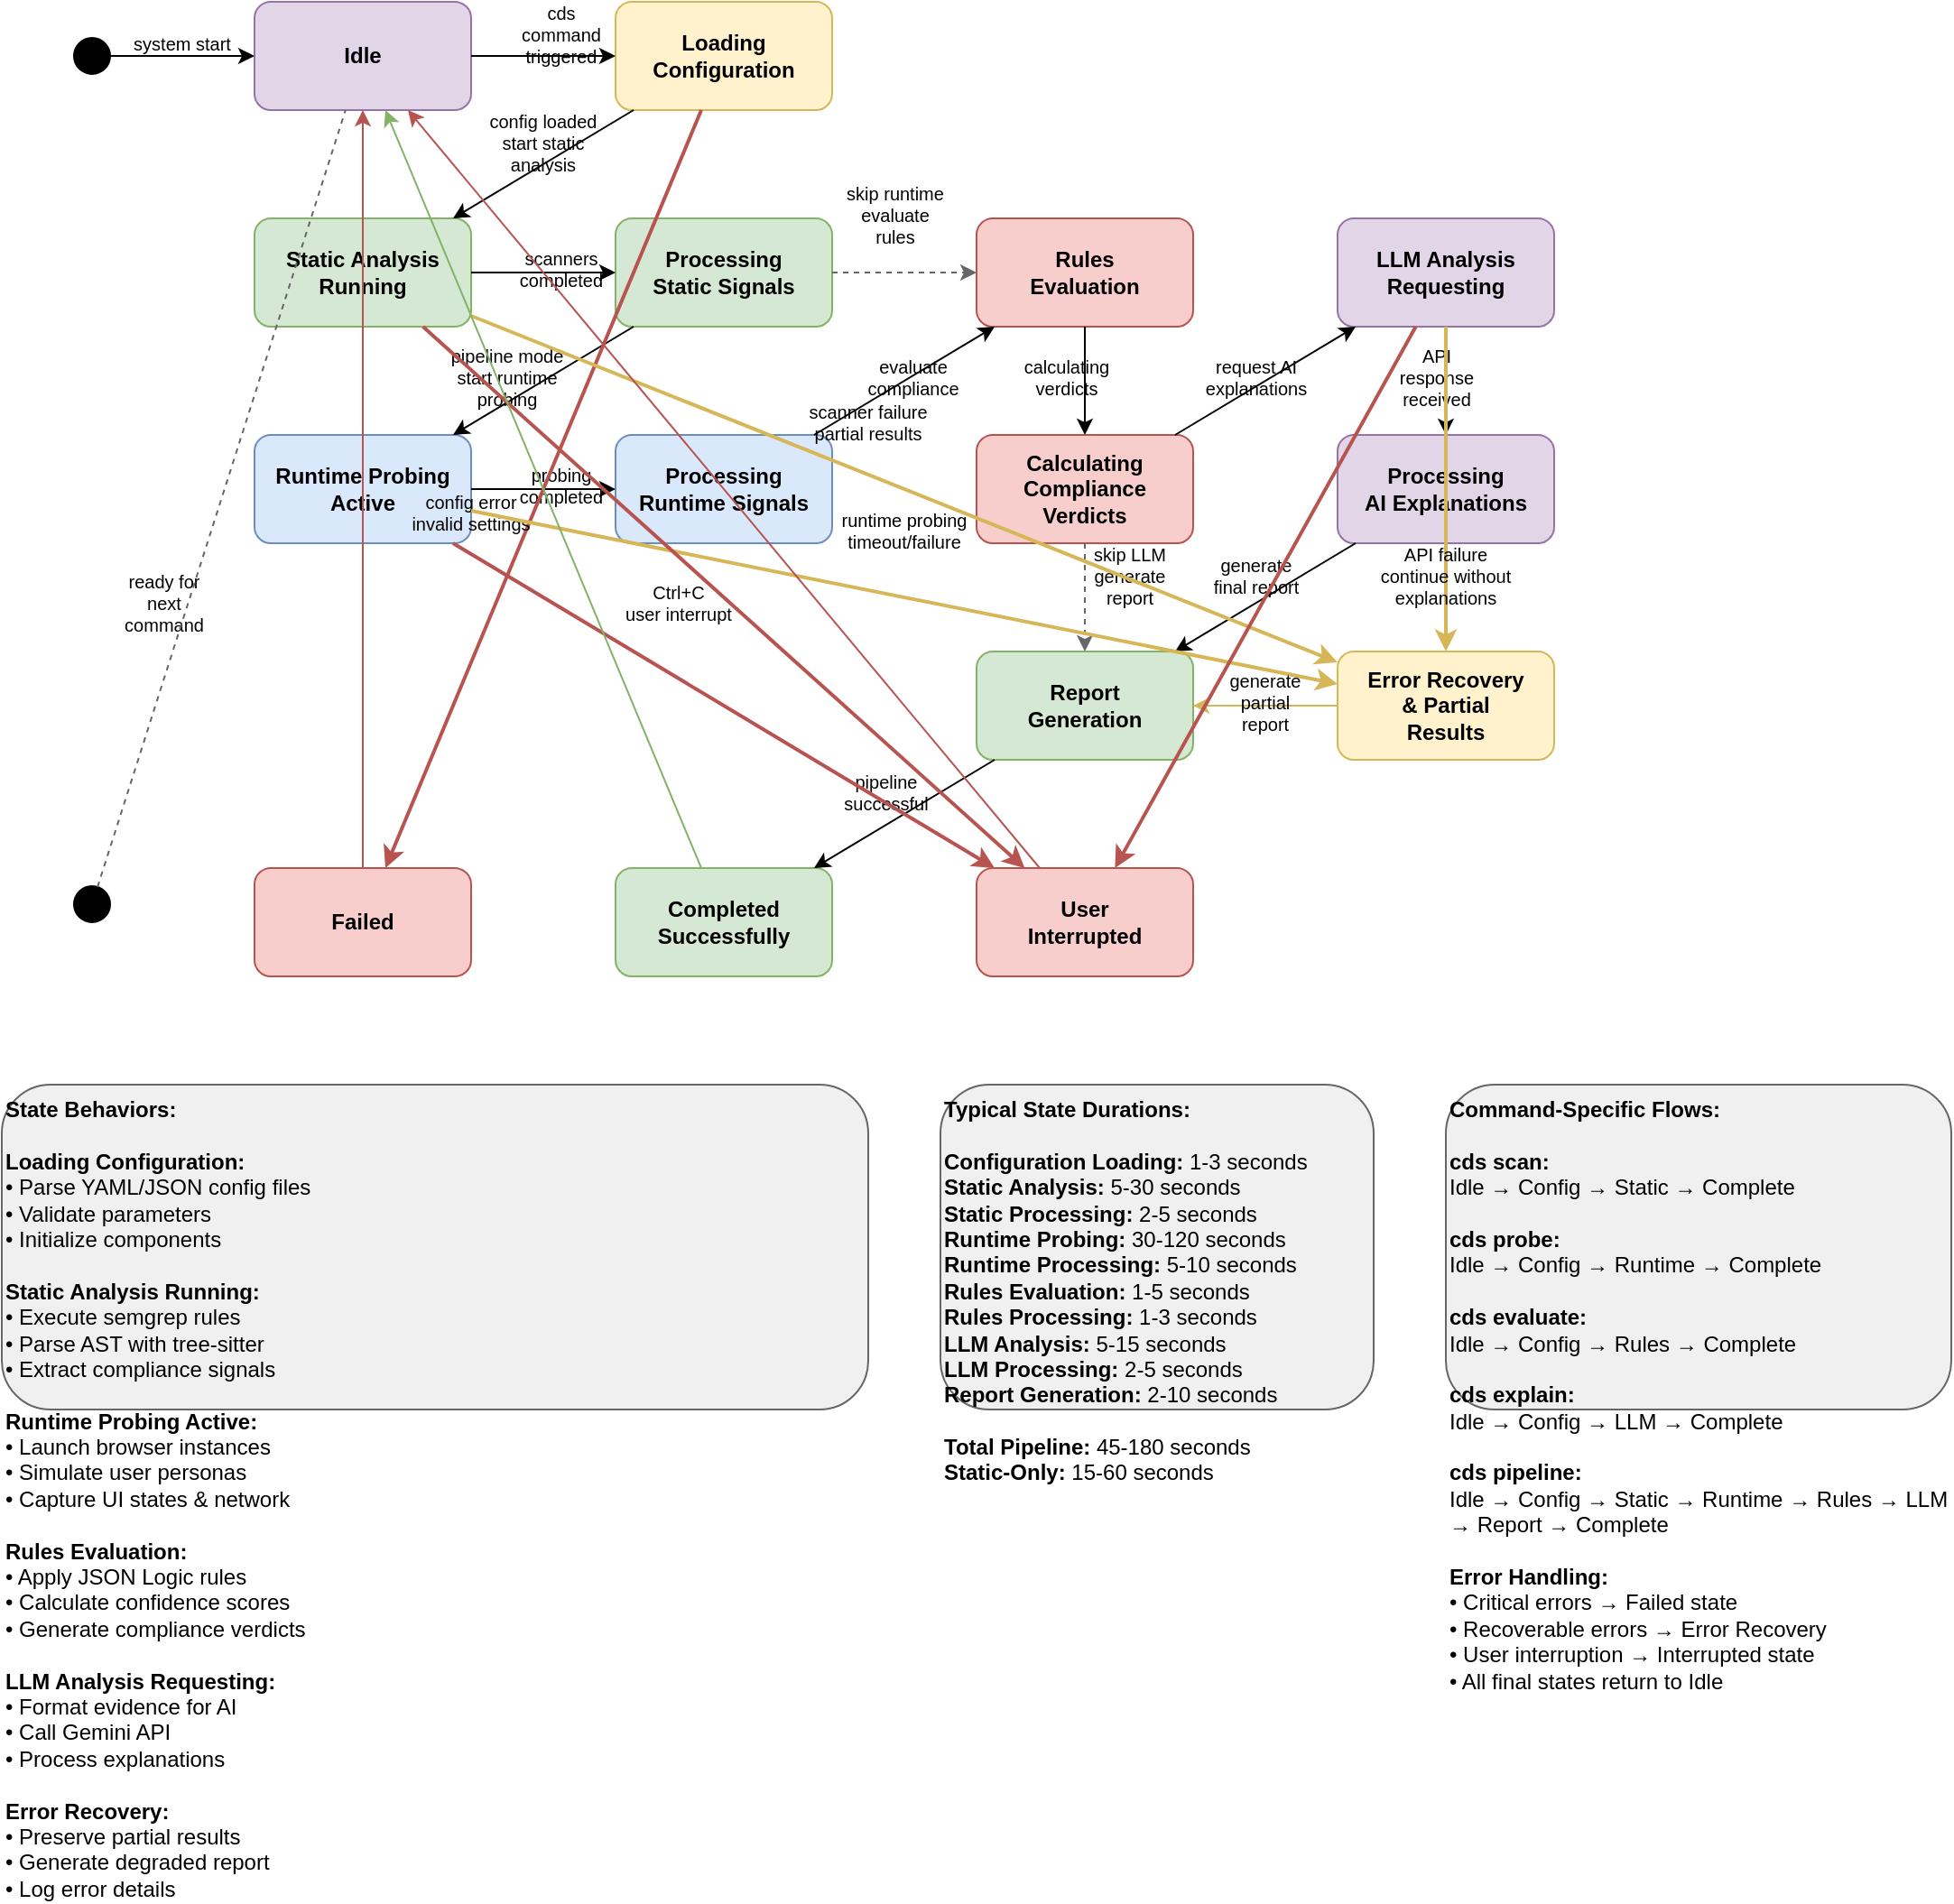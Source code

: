 <mxfile version="24.7.17">
  <diagram name="CDS Pipeline State Machine" id="state_diagram">
    <mxGraphModel dx="1422" dy="794" grid="1" gridSize="10" guides="1" tooltips="1" connect="1" arrows="1" fold="1" page="1" pageScale="1" pageWidth="1169" pageHeight="827" math="0" shadow="0">
      <root>
        <mxCell id="0" />
        <mxCell id="1" parent="0" />
        
        <!-- Initial State -->
        <mxCell id="initial" value="" style="ellipse;fillColor=#000000;strokeColor=#000000;" vertex="1" parent="1">
          <mxGeometry x="100" y="100" width="20" height="20" as="geometry" />
        </mxCell>
        
        <!-- Idle State -->
        <mxCell id="idle" value="Idle" style="rounded=1;whiteSpace=wrap;html=1;fillColor=#e1d5e7;strokeColor=#9673a6;fontStyle=1;" vertex="1" parent="1">
          <mxGeometry x="200" y="80" width="120" height="60" as="geometry" />
        </mxCell>
        
        <!-- Configuration Loading State -->
        <mxCell id="loading_config" value="Loading&#10;Configuration" style="rounded=1;whiteSpace=wrap;html=1;fillColor=#fff2cc;strokeColor=#d6b656;fontStyle=1;" vertex="1" parent="1">
          <mxGeometry x="400" y="80" width="120" height="60" as="geometry" />
        </mxCell>
        
        <!-- Static Analysis States -->
        <mxCell id="scanning" value="Static Analysis&#10;Running" style="rounded=1;whiteSpace=wrap;html=1;fillColor=#d5e8d4;strokeColor=#82b366;fontStyle=1;" vertex="1" parent="1">
          <mxGeometry x="200" y="200" width="120" height="60" as="geometry" />
        </mxCell>
        
        <mxCell id="scan_processing" value="Processing&#10;Static Signals" style="rounded=1;whiteSpace=wrap;html=1;fillColor=#d5e8d4;strokeColor=#82b366;fontStyle=1;" vertex="1" parent="1">
          <mxGeometry x="400" y="200" width="120" height="60" as="geometry" />
        </mxCell>
        
        <!-- Runtime Probing States -->
        <mxCell id="probing" value="Runtime Probing&#10;Active" style="rounded=1;whiteSpace=wrap;html=1;fillColor=#dae8fc;strokeColor=#6c8ebf;fontStyle=1;" vertex="1" parent="1">
          <mxGeometry x="200" y="320" width="120" height="60" as="geometry" />
        </mxCell>
        
        <mxCell id="probe_processing" value="Processing&#10;Runtime Signals" style="rounded=1;whiteSpace=wrap;html=1;fillColor=#dae8fc;strokeColor=#6c8ebf;fontStyle=1;" vertex="1" parent="1">
          <mxGeometry x="400" y="320" width="120" height="60" as="geometry" />
        </mxCell>
        
        <!-- Rules Evaluation States -->
        <mxCell id="evaluating" value="Rules&#10;Evaluation" style="rounded=1;whiteSpace=wrap;html=1;fillColor=#f8cecc;strokeColor=#b85450;fontStyle=1;" vertex="1" parent="1">
          <mxGeometry x="600" y="200" width="120" height="60" as="geometry" />
        </mxCell>
        
        <mxCell id="rule_processing" value="Calculating&#10;Compliance&#10;Verdicts" style="rounded=1;whiteSpace=wrap;html=1;fillColor=#f8cecc;strokeColor=#b85450;fontStyle=1;" vertex="1" parent="1">
          <mxGeometry x="600" y="320" width="120" height="60" as="geometry" />
        </mxCell>
        
        <!-- LLM Analysis States -->
        <mxCell id="llm_analysis" value="LLM Analysis&#10;Requesting" style="rounded=1;whiteSpace=wrap;html=1;fillColor=#e1d5e7;strokeColor=#9673a6;fontStyle=1;" vertex="1" parent="1">
          <mxGeometry x="800" y="200" width="120" height="60" as="geometry" />
        </mxCell>
        
        <mxCell id="llm_processing" value="Processing&#10;AI Explanations" style="rounded=1;whiteSpace=wrap;html=1;fillColor=#e1d5e7;strokeColor=#9673a6;fontStyle=1;" vertex="1" parent="1">
          <mxGeometry x="800" y="320" width="120" height="60" as="geometry" />
        </mxCell>
        
        <!-- Report Generation States -->
        <mxCell id="reporting" value="Report&#10;Generation" style="rounded=1;whiteSpace=wrap;html=1;fillColor=#d5e8d4;strokeColor=#82b366;fontStyle=1;" vertex="1" parent="1">
          <mxGeometry x="600" y="440" width="120" height="60" as="geometry" />
        </mxCell>
        
        <!-- Final States -->
        <mxCell id="completed" value="Completed&#10;Successfully" style="rounded=1;whiteSpace=wrap;html=1;fillColor=#d5e8d4;strokeColor=#82b366;fontStyle=1;" vertex="1" parent="1">
          <mxGeometry x="400" y="560" width="120" height="60" as="geometry" />
        </mxCell>
        
        <mxCell id="failed" value="Failed" style="rounded=1;whiteSpace=wrap;html=1;fillColor=#f8cecc;strokeColor=#b85450;fontStyle=1;" vertex="1" parent="1">
          <mxGeometry x="200" y="560" width="120" height="60" as="geometry" />
        </mxCell>
        
        <!-- Error Recovery State -->
        <mxCell id="error_recovery" value="Error Recovery&#10;&amp; Partial&#10;Results" style="rounded=1;whiteSpace=wrap;html=1;fillColor=#fff2cc;strokeColor=#d6b656;fontStyle=1;" vertex="1" parent="1">
          <mxGeometry x="800" y="440" width="120" height="60" as="geometry" />
        </mxCell>
        
        <!-- Interruption Handling -->
        <mxCell id="interrupted" value="User&#10;Interrupted" style="rounded=1;whiteSpace=wrap;html=1;fillColor=#f8cecc;strokeColor=#b85450;fontStyle=1;" vertex="1" parent="1">
          <mxGeometry x="600" y="560" width="120" height="60" as="geometry" />
        </mxCell>
        
        <!-- State Transitions -->
        
        <!-- Initial to Idle -->
        <mxCell id="init_to_idle" style="endArrow=classic;html=1;rounded=0;" edge="1" parent="1" source="initial" target="idle">
          <mxGeometry width="50" height="50" relative="1" as="geometry">
            <mxPoint x="400" y="300" as="sourcePoint" />
            <mxPoint x="450" y="250" as="targetPoint" />
          </mxGeometry>
        </mxCell>
        <mxCell id="init_to_idle_label" value="system start" style="text;html=1;strokeColor=none;fillColor=none;align=center;verticalAlign=middle;whiteSpace=wrap;rounded=0;fontSize=10;" vertex="1" parent="1">
          <mxGeometry x="130" y="95" width="60" height="15" as="geometry" />
        </mxCell>
        
        <!-- Command Trigger -->
        <mxCell id="idle_to_config" style="endArrow=classic;html=1;rounded=0;" edge="1" parent="1" source="idle" target="loading_config">
          <mxGeometry width="50" height="50" relative="1" as="geometry">
            <mxPoint x="400" y="300" as="sourcePoint" />
            <mxPoint x="450" y="250" as="targetPoint" />
          </mxGeometry>
        </mxCell>
        <mxCell id="idle_to_config_label" value="cds command&#10;triggered" style="text;html=1;strokeColor=none;fillColor=none;align=center;verticalAlign=middle;whiteSpace=wrap;rounded=0;fontSize=10;" vertex="1" parent="1">
          <mxGeometry x="340" y="85" width="60" height="25" as="geometry" />
        </mxCell>
        
        <!-- Config to Scanning -->
        <mxCell id="config_to_scan" style="endArrow=classic;html=1;rounded=0;" edge="1" parent="1" source="loading_config" target="scanning">
          <mxGeometry width="50" height="50" relative="1" as="geometry">
            <mxPoint x="400" y="300" as="sourcePoint" />
            <mxPoint x="450" y="250" as="targetPoint" />
          </mxGeometry>
        </mxCell>
        <mxCell id="config_to_scan_label" value="config loaded&#10;start static analysis" style="text;html=1;strokeColor=none;fillColor=none;align=center;verticalAlign=middle;whiteSpace=wrap;rounded=0;fontSize=10;" vertex="1" parent="1">
          <mxGeometry x="320" y="145" width="80" height="25" as="geometry" />
        </mxCell>
        
        <!-- Scanning Progression -->
        <mxCell id="scan_to_processing" style="endArrow=classic;html=1;rounded=0;" edge="1" parent="1" source="scanning" target="scan_processing">
          <mxGeometry width="50" height="50" relative="1" as="geometry">
            <mxPoint x="400" y="300" as="sourcePoint" />
            <mxPoint x="450" y="250" as="targetPoint" />
          </mxGeometry>
        </mxCell>
        <mxCell id="scan_to_processing_label" value="scanners&#10;completed" style="text;html=1;strokeColor=none;fillColor=none;align=center;verticalAlign=middle;whiteSpace=wrap;rounded=0;fontSize=10;" vertex="1" parent="1">
          <mxGeometry x="340" y="215" width="60" height="25" as="geometry" />
        </mxCell>
        
        <!-- Static to Runtime (Pipeline mode) -->
        <mxCell id="scan_to_probe" style="endArrow=classic;html=1;rounded=0;" edge="1" parent="1" source="scan_processing" target="probing">
          <mxGeometry width="50" height="50" relative="1" as="geometry">
            <mxPoint x="400" y="300" as="sourcePoint" />
            <mxPoint x="450" y="250" as="targetPoint" />
          </mxGeometry>
        </mxCell>
        <mxCell id="scan_to_probe_label" value="pipeline mode&#10;start runtime&#10;probing" style="text;html=1;strokeColor=none;fillColor=none;align=center;verticalAlign=middle;whiteSpace=wrap;rounded=0;fontSize=10;" vertex="1" parent="1">
          <mxGeometry x="305" y="270" width="70" height="35" as="geometry" />
        </mxCell>
        
        <!-- Runtime Probing Progression -->
        <mxCell id="probe_to_processing" style="endArrow=classic;html=1;rounded=0;" edge="1" parent="1" source="probing" target="probe_processing">
          <mxGeometry width="50" height="50" relative="1" as="geometry">
            <mxPoint x="400" y="300" as="sourcePoint" />
            <mxPoint x="450" y="250" as="targetPoint" />
          </mxGeometry>
        </mxCell>
        <mxCell id="probe_to_processing_label" value="probing&#10;completed" style="text;html=1;strokeColor=none;fillColor=none;align=center;verticalAlign=middle;whiteSpace=wrap;rounded=0;fontSize=10;" vertex="1" parent="1">
          <mxGeometry x="340" y="335" width="60" height="25" as="geometry" />
        </mxCell>
        
        <!-- Static to Rules (Skip Runtime) -->
        <mxCell id="scan_to_rules" style="endArrow=classic;html=1;rounded=0;strokeColor=#666666;strokeWidth=1;dashed=1;" edge="1" parent="1" source="scan_processing" target="evaluating">
          <mxGeometry width="50" height="50" relative="1" as="geometry">
            <mxPoint x="400" y="300" as="sourcePoint" />
            <mxPoint x="450" y="250" as="targetPoint" />
          </mxGeometry>
        </mxCell>
        <mxCell id="scan_to_rules_label" value="skip runtime&#10;evaluate rules" style="text;html=1;strokeColor=none;fillColor=none;align=center;verticalAlign=middle;whiteSpace=wrap;rounded=0;fontSize=10;" vertex="1" parent="1">
          <mxGeometry x="525" y="185" width="60" height="25" as="geometry" />
        </mxCell>
        
        <!-- Runtime to Rules -->
        <mxCell id="probe_to_rules" style="endArrow=classic;html=1;rounded=0;" edge="1" parent="1" source="probe_processing" target="evaluating">
          <mxGeometry width="50" height="50" relative="1" as="geometry">
            <mxPoint x="400" y="300" as="sourcePoint" />
            <mxPoint x="450" y="250" as="targetPoint" />
          </mxGeometry>
        </mxCell>
        <mxCell id="probe_to_rules_label" value="evaluate&#10;compliance" style="text;html=1;strokeColor=none;fillColor=none;align=center;verticalAlign=middle;whiteSpace=wrap;rounded=0;fontSize=10;" vertex="1" parent="1">
          <mxGeometry x="540" y="275" width="50" height="25" as="geometry" />
        </mxCell>
        
        <!-- Rules Processing -->
        <mxCell id="rules_to_processing" style="endArrow=classic;html=1;rounded=0;" edge="1" parent="1" source="evaluating" target="rule_processing">
          <mxGeometry width="50" height="50" relative="1" as="geometry">
            <mxPoint x="400" y="300" as="sourcePoint" />
            <mxPoint x="450" y="250" as="targetPoint" />
          </mxGeometry>
        </mxCell>
        <mxCell id="rules_to_processing_label" value="calculating&#10;verdicts" style="text;html=1;strokeColor=none;fillColor=none;align=center;verticalAlign=middle;whiteSpace=wrap;rounded=0;fontSize=10;" vertex="1" parent="1">
          <mxGeometry x="625" y="275" width="50" height="25" as="geometry" />
        </mxCell>
        
        <!-- Rules to LLM -->
        <mxCell id="rules_to_llm" style="endArrow=classic;html=1;rounded=0;" edge="1" parent="1" source="rule_processing" target="llm_analysis">
          <mxGeometry width="50" height="50" relative="1" as="geometry">
            <mxPoint x="400" y="300" as="sourcePoint" />
            <mxPoint x="450" y="250" as="targetPoint" />
          </mxGeometry>
        </mxCell>
        <mxCell id="rules_to_llm_label" value="request AI&#10;explanations" style="text;html=1;strokeColor=none;fillColor=none;align=center;verticalAlign=middle;whiteSpace=wrap;rounded=0;fontSize=10;" vertex="1" parent="1">
          <mxGeometry x="725" y="275" width="60" height="25" as="geometry" />
        </mxCell>
        
        <!-- Rules to Report (Skip LLM) -->
        <mxCell id="rules_to_report" style="endArrow=classic;html=1;rounded=0;strokeColor=#666666;strokeWidth=1;dashed=1;" edge="1" parent="1" source="rule_processing" target="reporting">
          <mxGeometry width="50" height="50" relative="1" as="geometry">
            <mxPoint x="400" y="300" as="sourcePoint" />
            <mxPoint x="450" y="250" as="targetPoint" />
          </mxGeometry>
        </mxCell>
        <mxCell id="rules_to_report_label" value="skip LLM&#10;generate report" style="text;html=1;strokeColor=none;fillColor=none;align=center;verticalAlign=middle;whiteSpace=wrap;rounded=0;fontSize=10;" vertex="1" parent="1">
          <mxGeometry x="655" y="385" width="60" height="25" as="geometry" />
        </mxCell>
        
        <!-- LLM Processing -->
        <mxCell id="llm_to_processing" style="endArrow=classic;html=1;rounded=0;" edge="1" parent="1" source="llm_analysis" target="llm_processing">
          <mxGeometry width="50" height="50" relative="1" as="geometry">
            <mxPoint x="400" y="300" as="sourcePoint" />
            <mxPoint x="450" y="250" as="targetPoint" />
          </mxGeometry>
        </mxCell>
        <mxCell id="llm_to_processing_label" value="API response&#10;received" style="text;html=1;strokeColor=none;fillColor=none;align=center;verticalAlign=middle;whiteSpace=wrap;rounded=0;fontSize=10;" vertex="1" parent="1">
          <mxGeometry x="825" y="275" width="60" height="25" as="geometry" />
        </mxCell>
        
        <!-- LLM to Report -->
        <mxCell id="llm_to_report" style="endArrow=classic;html=1;rounded=0;" edge="1" parent="1" source="llm_processing" target="reporting">
          <mxGeometry width="50" height="50" relative="1" as="geometry">
            <mxPoint x="400" y="300" as="sourcePoint" />
            <mxPoint x="450" y="250" as="targetPoint" />
          </mxGeometry>
        </mxCell>
        <mxCell id="llm_to_report_label" value="generate&#10;final report" style="text;html=1;strokeColor=none;fillColor=none;align=center;verticalAlign=middle;whiteSpace=wrap;rounded=0;fontSize=10;" vertex="1" parent="1">
          <mxGeometry x="725" y="385" width="60" height="25" as="geometry" />
        </mxCell>
        
        <!-- Report to Completion -->
        <mxCell id="report_to_completed" style="endArrow=classic;html=1;rounded=0;" edge="1" parent="1" source="reporting" target="completed">
          <mxGeometry width="50" height="50" relative="1" as="geometry">
            <mxPoint x="400" y="300" as="sourcePoint" />
            <mxPoint x="450" y="250" as="targetPoint" />
          </mxGeometry>
        </mxCell>
        <mxCell id="report_to_completed_label" value="pipeline&#10;successful" style="text;html=1;strokeColor=none;fillColor=none;align=center;verticalAlign=middle;whiteSpace=wrap;rounded=0;fontSize=10;" vertex="1" parent="1">
          <mxGeometry x="520" y="505" width="60" height="25" as="geometry" />
        </mxCell>
        
        <!-- Error Transitions -->
        
        <!-- Config Error -->
        <mxCell id="config_error" style="endArrow=classic;html=1;rounded=0;strokeColor=#b85450;strokeWidth=2;" edge="1" parent="1" source="loading_config" target="failed">
          <mxGeometry width="50" height="50" relative="1" as="geometry">
            <mxPoint x="400" y="300" as="sourcePoint" />
            <mxPoint x="450" y="250" as="targetPoint" />
          </mxGeometry>
        </mxCell>
        <mxCell id="config_error_label" value="config error&#10;invalid settings" style="text;html=1;strokeColor=none;fillColor=none;align=center;verticalAlign=middle;whiteSpace=wrap;rounded=0;fontSize=10;color=#b85450;" vertex="1" parent="1">
          <mxGeometry x="280" y="350" width="80" height="25" as="geometry" />
        </mxCell>
        
        <!-- Scanning Error to Recovery -->
        <mxCell id="scan_error" style="endArrow=classic;html=1;rounded=0;strokeColor=#d6b656;strokeWidth=2;" edge="1" parent="1" source="scanning" target="error_recovery">
          <mxGeometry width="50" height="50" relative="1" as="geometry">
            <mxPoint x="400" y="300" as="sourcePoint" />
            <mxPoint x="450" y="250" as="targetPoint" />
          </mxGeometry>
        </mxCell>
        <mxCell id="scan_error_label" value="scanner failure&#10;partial results" style="text;html=1;strokeColor=none;fillColor=none;align=center;verticalAlign=middle;whiteSpace=wrap;rounded=0;fontSize=10;color=#d6b656;" vertex="1" parent="1">
          <mxGeometry x="500" y="300" width="80" height="25" as="geometry" />
        </mxCell>
        
        <!-- Probing Error to Recovery -->
        <mxCell id="probe_error" style="endArrow=classic;html=1;rounded=0;strokeColor=#d6b656;strokeWidth=2;" edge="1" parent="1" source="probing" target="error_recovery">
          <mxGeometry width="50" height="50" relative="1" as="geometry">
            <mxPoint x="400" y="300" as="sourcePoint" />
            <mxPoint x="450" y="250" as="targetPoint" />
          </mxGeometry>
        </mxCell>
        <mxCell id="probe_error_label" value="runtime probing&#10;timeout/failure" style="text;html=1;strokeColor=none;fillColor=none;align=center;verticalAlign=middle;whiteSpace=wrap;rounded=0;fontSize=10;color=#d6b656;" vertex="1" parent="1">
          <mxGeometry x="520" y="360" width="80" height="25" as="geometry" />
        </mxCell>
        
        <!-- LLM Error to Recovery -->
        <mxCell id="llm_error" style="endArrow=classic;html=1;rounded=0;strokeColor=#d6b656;strokeWidth=2;" edge="1" parent="1" source="llm_analysis" target="error_recovery">
          <mxGeometry width="50" height="50" relative="1" as="geometry">
            <mxPoint x="400" y="300" as="sourcePoint" />
            <mxPoint x="450" y="250" as="targetPoint" />
          </mxGeometry>
        </mxCell>
        <mxCell id="llm_error_label" value="API failure&#10;continue without&#10;explanations" style="text;html=1;strokeColor=none;fillColor=none;align=center;verticalAlign=middle;whiteSpace=wrap;rounded=0;fontSize=10;color=#d6b656;" vertex="1" parent="1">
          <mxGeometry x="820" y="380" width="80" height="35" as="geometry" />
        </mxCell>
        
        <!-- Recovery to Report -->
        <mxCell id="recovery_to_report" style="endArrow=classic;html=1;rounded=0;strokeColor=#d6b656;" edge="1" parent="1" source="error_recovery" target="reporting">
          <mxGeometry width="50" height="50" relative="1" as="geometry">
            <mxPoint x="400" y="300" as="sourcePoint" />
            <mxPoint x="450" y="250" as="targetPoint" />
          </mxGeometry>
        </mxCell>
        <mxCell id="recovery_to_report_label" value="generate partial&#10;report" style="text;html=1;strokeColor=none;fillColor=none;align=center;verticalAlign=middle;whiteSpace=wrap;rounded=0;fontSize=10;" vertex="1" parent="1">
          <mxGeometry x="725" y="455" width="70" height="25" as="geometry" />
        </mxCell>
        
        <!-- Interruption Handling -->
        <mxCell id="interrupt_scan" style="endArrow=classic;html=1;rounded=0;strokeColor=#b85450;strokeWidth=2;" edge="1" parent="1" source="scanning" target="interrupted">
          <mxGeometry width="50" height="50" relative="1" as="geometry">
            <mxPoint x="400" y="400" as="sourcePoint" />
            <mxPoint x="450" y="350" as="targetPoint" />
          </mxGeometry>
        </mxCell>
        
        <mxCell id="interrupt_probe" style="endArrow=classic;html=1;rounded=0;strokeColor=#b85450;strokeWidth=2;" edge="1" parent="1" source="probing" target="interrupted">
          <mxGeometry width="50" height="50" relative="1" as="geometry">
            <mxPoint x="400" y="400" as="sourcePoint" />
            <mxPoint x="450" y="350" as="targetPoint" />
          </mxGeometry>
        </mxCell>
        
        <mxCell id="interrupt_llm" style="endArrow=classic;html=1;rounded=0;strokeColor=#b85450;strokeWidth=2;" edge="1" parent="1" source="llm_analysis" target="interrupted">
          <mxGeometry width="50" height="50" relative="1" as="geometry">
            <mxPoint x="400" y="400" as="sourcePoint" />
            <mxPoint x="450" y="350" as="targetPoint" />
          </mxGeometry>
        </mxCell>
        
        <!-- Interrupt Label -->
        <mxCell id="interrupt_label" value="Ctrl+C&#10;user interrupt" style="text;html=1;strokeColor=none;fillColor=none;align=center;verticalAlign=middle;whiteSpace=wrap;rounded=0;fontSize=10;color=#b85450;" vertex="1" parent="1">
          <mxGeometry x="400" y="400" width="70" height="25" as="geometry" />
        </mxCell>
        
        <!-- Return to Idle -->
        <mxCell id="completed_to_idle" style="endArrow=classic;html=1;rounded=0;strokeColor=#82b366;" edge="1" parent="1" source="completed" target="idle">
          <mxGeometry width="50" height="50" relative="1" as="geometry">
            <mxPoint x="400" y="400" as="sourcePoint" />
            <mxPoint x="450" y="350" as="targetPoint" />
          </mxGeometry>
        </mxCell>
        
        <mxCell id="failed_to_idle" style="endArrow=classic;html=1;rounded=0;strokeColor=#b85450;" edge="1" parent="1" source="failed" target="idle">
          <mxGeometry width="50" height="50" relative="1" as="geometry">
            <mxPoint x="400" y="400" as="sourcePoint" />
            <mxPoint x="450" y="350" as="targetPoint" />
          </mxGeometry>
        </mxCell>
        
        <mxCell id="interrupted_to_idle" style="endArrow=classic;html=1;rounded=0;strokeColor=#b85450;" edge="1" parent="1" source="interrupted" target="idle">
          <mxGeometry width="50" height="50" relative="1" as="geometry">
            <mxPoint x="400" y="400" as="sourcePoint" />
            <mxPoint x="450" y="350" as="targetPoint" />
          </mxGeometry>
        </mxCell>
        
        <!-- Return Labels -->
        <mxCell id="return_label" value="ready for&#10;next command" style="text;html=1;strokeColor=none;fillColor=none;align=center;verticalAlign=middle;whiteSpace=wrap;rounded=0;fontSize=10;" vertex="1" parent="1">
          <mxGeometry x="120" y="400" width="60" height="25" as="geometry" />
        </mxCell>
        
        <!-- State Details Box -->
        <mxCell id="state_details" value="&lt;b&gt;State Behaviors:&lt;/b&gt;&#10;&#10;&lt;b&gt;Loading Configuration:&lt;/b&gt;&#10;• Parse YAML/JSON config files&#10;• Validate parameters&#10;• Initialize components&#10;&#10;&lt;b&gt;Static Analysis Running:&lt;/b&gt;&#10;• Execute semgrep rules&#10;• Parse AST with tree-sitter&#10;• Extract compliance signals&#10;&#10;&lt;b&gt;Runtime Probing Active:&lt;/b&gt;&#10;• Launch browser instances&#10;• Simulate user personas&#10;• Capture UI states &amp; network&#10;&#10;&lt;b&gt;Rules Evaluation:&lt;/b&gt;&#10;• Apply JSON Logic rules&#10;• Calculate confidence scores&#10;• Generate compliance verdicts&#10;&#10;&lt;b&gt;LLM Analysis Requesting:&lt;/b&gt;&#10;• Format evidence for AI&#10;• Call Gemini API&#10;• Process explanations&#10;&#10;&lt;b&gt;Error Recovery:&lt;/b&gt;&#10;• Preserve partial results&#10;• Generate degraded report&#10;• Log error details" style="rounded=1;whiteSpace=wrap;html=1;fillColor=#f0f0f0;strokeColor=#666666;align=left;verticalAlign=top;" vertex="1" parent="1">
          <mxGeometry x="60" y="680" width="480" height="180" as="geometry" />
        </mxCell>
        
        <!-- Timing Information -->
        <mxCell id="timing_info" value="&lt;b&gt;Typical State Durations:&lt;/b&gt;&#10;&#10;&lt;b&gt;Configuration Loading:&lt;/b&gt; 1-3 seconds&#10;&lt;b&gt;Static Analysis:&lt;/b&gt; 5-30 seconds&#10;&lt;b&gt;Static Processing:&lt;/b&gt; 2-5 seconds&#10;&lt;b&gt;Runtime Probing:&lt;/b&gt; 30-120 seconds&#10;&lt;b&gt;Runtime Processing:&lt;/b&gt; 5-10 seconds&#10;&lt;b&gt;Rules Evaluation:&lt;/b&gt; 1-5 seconds&#10;&lt;b&gt;Rules Processing:&lt;/b&gt; 1-3 seconds&#10;&lt;b&gt;LLM Analysis:&lt;/b&gt; 5-15 seconds&#10;&lt;b&gt;LLM Processing:&lt;/b&gt; 2-5 seconds&#10;&lt;b&gt;Report Generation:&lt;/b&gt; 2-10 seconds&#10;&#10;&lt;b&gt;Total Pipeline:&lt;/b&gt; 45-180 seconds&#10;&lt;b&gt;Static-Only:&lt;/b&gt; 15-60 seconds" style="rounded=1;whiteSpace=wrap;html=1;fillColor=#f0f0f0;strokeColor=#666666;align=left;verticalAlign=top;" vertex="1" parent="1">
          <mxGeometry x="580" y="680" width="240" height="180" as="geometry" />
        </mxCell>
        
        <!-- Command Variants -->
        <mxCell id="command_variants" value="&lt;b&gt;Command-Specific Flows:&lt;/b&gt;&#10;&#10;&lt;b&gt;cds scan:&lt;/b&gt;&#10;Idle → Config → Static → Complete&#10;&#10;&lt;b&gt;cds probe:&lt;/b&gt;&#10;Idle → Config → Runtime → Complete&#10;&#10;&lt;b&gt;cds evaluate:&lt;/b&gt;&#10;Idle → Config → Rules → Complete&#10;&#10;&lt;b&gt;cds explain:&lt;/b&gt;&#10;Idle → Config → LLM → Complete&#10;&#10;&lt;b&gt;cds pipeline:&lt;/b&gt;&#10;Idle → Config → Static → Runtime → Rules → LLM → Report → Complete&#10;&#10;&lt;b&gt;Error Handling:&lt;/b&gt;&#10;• Critical errors → Failed state&#10;• Recoverable errors → Error Recovery&#10;• User interruption → Interrupted state&#10;• All final states return to Idle" style="rounded=1;whiteSpace=wrap;html=1;fillColor=#f0f0f0;strokeColor=#666666;align=left;verticalAlign=top;" vertex="1" parent="1">
          <mxGeometry x="860" y="680" width="280" height="180" as="geometry" />
        </mxCell>
        
        <!-- Final State Indicator -->
        <mxCell id="final_state" value="" style="ellipse;html=1;shape=doubleEllipse;whiteSpace=wrap;aspect=fixed;fillColor=#000000;strokeColor=#000000;" vertex="1" parent="1">
          <mxGeometry x="100" y="570" width="20" height="20" as="geometry" />
        </mxCell>
        
        <!-- Final State Connection -->
        <mxCell id="final_connection" style="endArrow=none;html=1;rounded=0;strokeColor=#666666;strokeWidth=1;dashed=1;" edge="1" parent="1" source="final_state" target="idle">
          <mxGeometry width="50" height="50" relative="1" as="geometry">
            <mxPoint x="400" y="400" as="sourcePoint" />
            <mxPoint x="450" y="350" as="targetPoint" />
          </mxGeometry>
        </mxCell>
        
      </root>
    </mxGraphModel>
  </diagram>
</mxfile>
